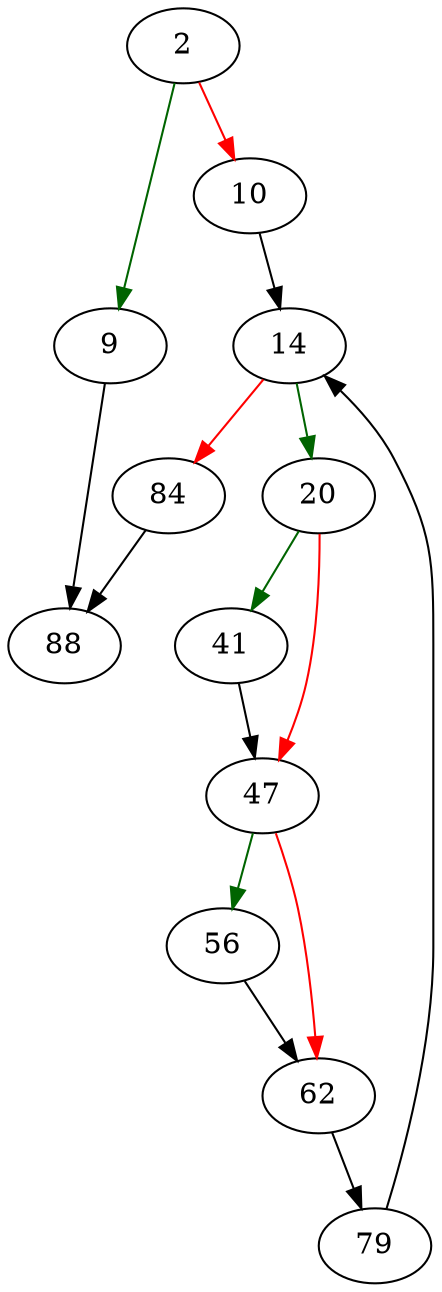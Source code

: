 strict digraph "sqlite3SrcListDelete" {
	// Node definitions.
	2 [entry=true];
	9;
	10;
	88;
	14;
	20;
	84;
	41;
	47;
	56;
	62;
	79;

	// Edge definitions.
	2 -> 9 [
		color=darkgreen
		cond=true
	];
	2 -> 10 [
		color=red
		cond=false
	];
	9 -> 88;
	10 -> 14;
	14 -> 20 [
		color=darkgreen
		cond=true
	];
	14 -> 84 [
		color=red
		cond=false
	];
	20 -> 41 [
		color=darkgreen
		cond=true
	];
	20 -> 47 [
		color=red
		cond=false
	];
	84 -> 88;
	41 -> 47;
	47 -> 56 [
		color=darkgreen
		cond=true
	];
	47 -> 62 [
		color=red
		cond=false
	];
	56 -> 62;
	62 -> 79;
	79 -> 14;
}
